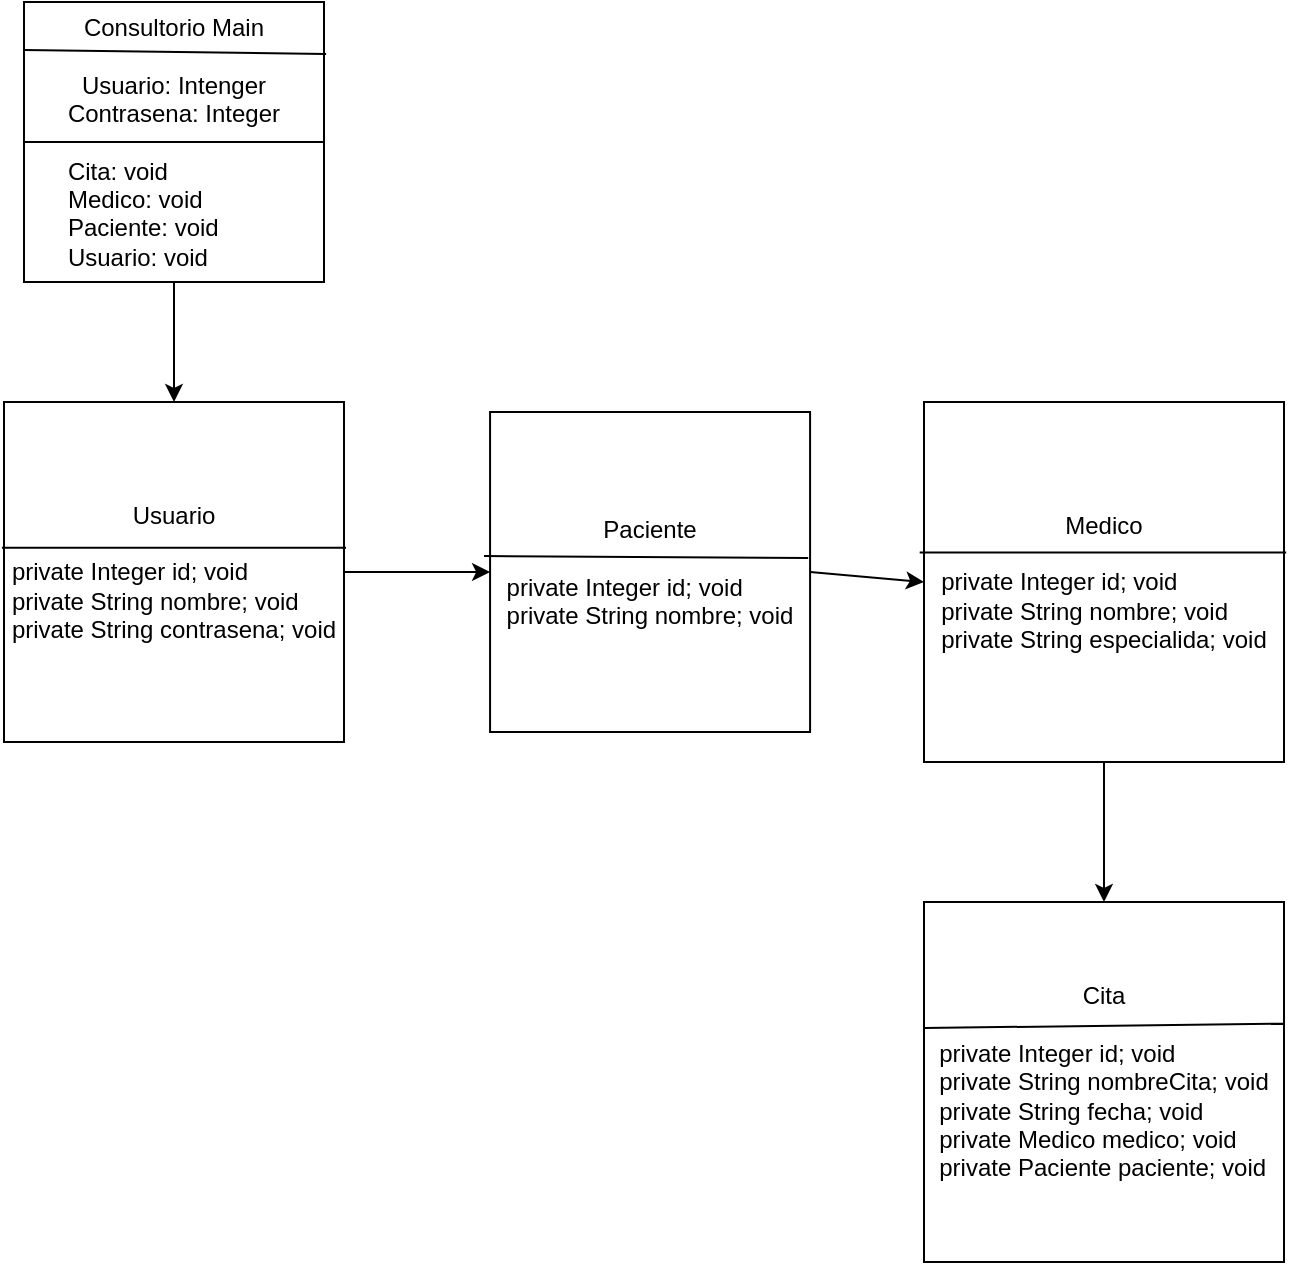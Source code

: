 <mxfile version="20.0.3" type="device"><diagram id="rv4a938vXSd8mp3ljc8U" name="Page-1"><mxGraphModel dx="1422" dy="794" grid="1" gridSize="10" guides="1" tooltips="1" connect="1" arrows="1" fold="1" page="1" pageScale="1" pageWidth="850" pageHeight="1100" math="0" shadow="0"><root><mxCell id="0"/><mxCell id="1" parent="0"/><mxCell id="-BXrzrScrnfMH6_ZteYI-4" value="Consultorio Main&lt;br&gt;&lt;br&gt;Usuario: Intenger&lt;br&gt;Contrasena: Integer&lt;br&gt;&lt;br&gt;&lt;div style=&quot;text-align: left;&quot;&gt;Cita: void&lt;/div&gt;&lt;div style=&quot;text-align: left;&quot;&gt;Medico: void&lt;/div&gt;&lt;div style=&quot;text-align: left;&quot;&gt;Paciente: void&lt;/div&gt;&lt;div style=&quot;text-align: left;&quot;&gt;Usuario: void&lt;/div&gt;" style="rounded=0;whiteSpace=wrap;html=1;" vertex="1" parent="1"><mxGeometry x="180" y="80" width="150" height="140" as="geometry"/></mxCell><mxCell id="-BXrzrScrnfMH6_ZteYI-12" value="" style="endArrow=none;html=1;rounded=0;exitX=0;exitY=0.171;exitDx=0;exitDy=0;exitPerimeter=0;entryX=1.007;entryY=0.186;entryDx=0;entryDy=0;entryPerimeter=0;" edge="1" parent="1" source="-BXrzrScrnfMH6_ZteYI-4" target="-BXrzrScrnfMH6_ZteYI-4"><mxGeometry width="50" height="50" relative="1" as="geometry"><mxPoint x="500" y="360" as="sourcePoint"/><mxPoint x="240" y="30" as="targetPoint"/></mxGeometry></mxCell><mxCell id="-BXrzrScrnfMH6_ZteYI-13" value="" style="endArrow=none;html=1;rounded=0;exitX=0;exitY=0.5;exitDx=0;exitDy=0;entryX=1;entryY=0.5;entryDx=0;entryDy=0;" edge="1" parent="1" source="-BXrzrScrnfMH6_ZteYI-4" target="-BXrzrScrnfMH6_ZteYI-4"><mxGeometry width="50" height="50" relative="1" as="geometry"><mxPoint x="410" y="360" as="sourcePoint"/><mxPoint x="460" y="310" as="targetPoint"/><Array as="points"/></mxGeometry></mxCell><mxCell id="-BXrzrScrnfMH6_ZteYI-15" value="Cita&lt;br&gt;&lt;br&gt;&lt;div style=&quot;text-align: left;&quot;&gt;private Integer id; void&lt;/div&gt;&lt;div style=&quot;text-align: left;&quot;&gt;private String nombreCita; void&lt;/div&gt;&lt;div style=&quot;text-align: left;&quot;&gt;private String fecha; void&lt;/div&gt;&lt;div style=&quot;text-align: left;&quot;&gt;private Medico medico; void&lt;/div&gt;&lt;div style=&quot;text-align: left;&quot;&gt;private Paciente paciente; void&lt;/div&gt;" style="whiteSpace=wrap;html=1;aspect=fixed;" vertex="1" parent="1"><mxGeometry x="630" y="530" width="180" height="180" as="geometry"/></mxCell><mxCell id="-BXrzrScrnfMH6_ZteYI-16" value="" style="endArrow=none;html=1;rounded=0;exitX=0;exitY=0.35;exitDx=0;exitDy=0;exitPerimeter=0;entryX=1;entryY=0.338;entryDx=0;entryDy=0;entryPerimeter=0;" edge="1" parent="1" source="-BXrzrScrnfMH6_ZteYI-15" target="-BXrzrScrnfMH6_ZteYI-15"><mxGeometry width="50" height="50" relative="1" as="geometry"><mxPoint x="550" y="190" as="sourcePoint"/><mxPoint x="600" y="140" as="targetPoint"/></mxGeometry></mxCell><mxCell id="-BXrzrScrnfMH6_ZteYI-17" value="Medico&lt;br&gt;&lt;span style=&quot;background-color: initial;&quot;&gt;&lt;br&gt;&lt;div style=&quot;text-align: left;&quot;&gt;&lt;span style=&quot;background-color: initial;&quot;&gt;private Integer id; void&lt;/span&gt;&lt;/div&gt;&lt;/span&gt;&lt;div style=&quot;text-align: left;&quot;&gt;private String nombre; void&lt;/div&gt;&lt;div style=&quot;text-align: left;&quot;&gt;private String especialida; void&lt;/div&gt;" style="whiteSpace=wrap;html=1;aspect=fixed;" vertex="1" parent="1"><mxGeometry x="630" y="280" width="180" height="180" as="geometry"/></mxCell><mxCell id="-BXrzrScrnfMH6_ZteYI-18" value="" style="endArrow=none;html=1;rounded=0;exitX=-0.012;exitY=0.418;exitDx=0;exitDy=0;exitPerimeter=0;entryX=1.006;entryY=0.418;entryDx=0;entryDy=0;entryPerimeter=0;" edge="1" parent="1" source="-BXrzrScrnfMH6_ZteYI-17" target="-BXrzrScrnfMH6_ZteYI-17"><mxGeometry width="50" height="50" relative="1" as="geometry"><mxPoint x="801.98" y="37.5" as="sourcePoint"/><mxPoint x="851.98" y="-12.5" as="targetPoint"/></mxGeometry></mxCell><mxCell id="-BXrzrScrnfMH6_ZteYI-19" value="Paciente&lt;br&gt;&lt;br&gt;&lt;div style=&quot;text-align: left;&quot;&gt;&lt;div&gt;private Integer id; void&lt;/div&gt;&lt;div&gt;private String nombre; void&lt;/div&gt;&lt;/div&gt;" style="whiteSpace=wrap;html=1;aspect=fixed;" vertex="1" parent="1"><mxGeometry x="413.04" y="285" width="160" height="160" as="geometry"/></mxCell><mxCell id="-BXrzrScrnfMH6_ZteYI-20" value="" style="endArrow=none;html=1;rounded=0;exitX=-0.019;exitY=0.45;exitDx=0;exitDy=0;exitPerimeter=0;entryX=0.994;entryY=0.456;entryDx=0;entryDy=0;entryPerimeter=0;" edge="1" parent="1" source="-BXrzrScrnfMH6_ZteYI-19" target="-BXrzrScrnfMH6_ZteYI-19"><mxGeometry width="50" height="50" relative="1" as="geometry"><mxPoint x="173.04" y="155" as="sourcePoint"/><mxPoint x="223.04" y="105" as="targetPoint"/></mxGeometry></mxCell><mxCell id="-BXrzrScrnfMH6_ZteYI-21" value="Usuario&lt;br&gt;&lt;br&gt;&lt;div style=&quot;text-align: left;&quot;&gt;&lt;div&gt;private Integer id; void&lt;/div&gt;&lt;div&gt;private String nombre; void&lt;/div&gt;&lt;div&gt;private String contrasena; void&lt;/div&gt;&lt;/div&gt;" style="whiteSpace=wrap;html=1;aspect=fixed;" vertex="1" parent="1"><mxGeometry x="170" y="280" width="170" height="170" as="geometry"/></mxCell><mxCell id="-BXrzrScrnfMH6_ZteYI-22" value="" style="endArrow=none;html=1;rounded=0;exitX=-0.006;exitY=0.429;exitDx=0;exitDy=0;exitPerimeter=0;entryX=1.006;entryY=0.429;entryDx=0;entryDy=0;entryPerimeter=0;" edge="1" parent="1" source="-BXrzrScrnfMH6_ZteYI-21" target="-BXrzrScrnfMH6_ZteYI-21"><mxGeometry width="50" height="50" relative="1" as="geometry"><mxPoint x="400" y="200" as="sourcePoint"/><mxPoint x="450" y="150" as="targetPoint"/></mxGeometry></mxCell><mxCell id="-BXrzrScrnfMH6_ZteYI-23" value="" style="endArrow=classic;html=1;rounded=0;entryX=0.5;entryY=0;entryDx=0;entryDy=0;exitX=0.5;exitY=1;exitDx=0;exitDy=0;" edge="1" parent="1" source="-BXrzrScrnfMH6_ZteYI-4" target="-BXrzrScrnfMH6_ZteYI-21"><mxGeometry width="50" height="50" relative="1" as="geometry"><mxPoint x="400" y="400" as="sourcePoint"/><mxPoint x="450" y="350" as="targetPoint"/></mxGeometry></mxCell><mxCell id="-BXrzrScrnfMH6_ZteYI-24" value="" style="endArrow=classic;html=1;rounded=0;exitX=1;exitY=0.5;exitDx=0;exitDy=0;entryX=0;entryY=0.5;entryDx=0;entryDy=0;" edge="1" parent="1" source="-BXrzrScrnfMH6_ZteYI-21" target="-BXrzrScrnfMH6_ZteYI-19"><mxGeometry width="50" height="50" relative="1" as="geometry"><mxPoint x="400" y="500" as="sourcePoint"/><mxPoint x="450" y="450" as="targetPoint"/></mxGeometry></mxCell><mxCell id="-BXrzrScrnfMH6_ZteYI-25" value="" style="endArrow=classic;html=1;rounded=0;exitX=1;exitY=0.5;exitDx=0;exitDy=0;entryX=0;entryY=0.5;entryDx=0;entryDy=0;" edge="1" parent="1" source="-BXrzrScrnfMH6_ZteYI-19" target="-BXrzrScrnfMH6_ZteYI-17"><mxGeometry width="50" height="50" relative="1" as="geometry"><mxPoint x="400" y="510" as="sourcePoint"/><mxPoint x="610" y="390" as="targetPoint"/></mxGeometry></mxCell><mxCell id="-BXrzrScrnfMH6_ZteYI-26" value="" style="endArrow=classic;html=1;rounded=0;entryX=0.5;entryY=0;entryDx=0;entryDy=0;exitX=0.5;exitY=1;exitDx=0;exitDy=0;" edge="1" parent="1" source="-BXrzrScrnfMH6_ZteYI-17" target="-BXrzrScrnfMH6_ZteYI-15"><mxGeometry width="50" height="50" relative="1" as="geometry"><mxPoint x="400" y="510" as="sourcePoint"/><mxPoint x="450" y="460" as="targetPoint"/></mxGeometry></mxCell></root></mxGraphModel></diagram></mxfile>